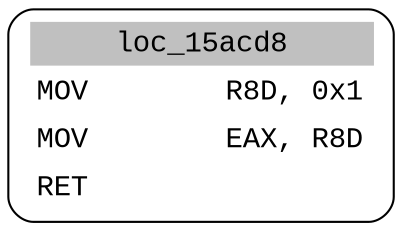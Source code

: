 digraph asm_graph {
1941 [
shape="Mrecord" fontname="Courier New"label =<<table border="0" cellborder="0" cellpadding="3"><tr><td align="center" colspan="2" bgcolor="grey">loc_15acd8</td></tr><tr><td align="left">MOV        R8D, 0x1</td></tr><tr><td align="left">MOV        EAX, R8D</td></tr><tr><td align="left">RET        </td></tr></table>> ];
}
